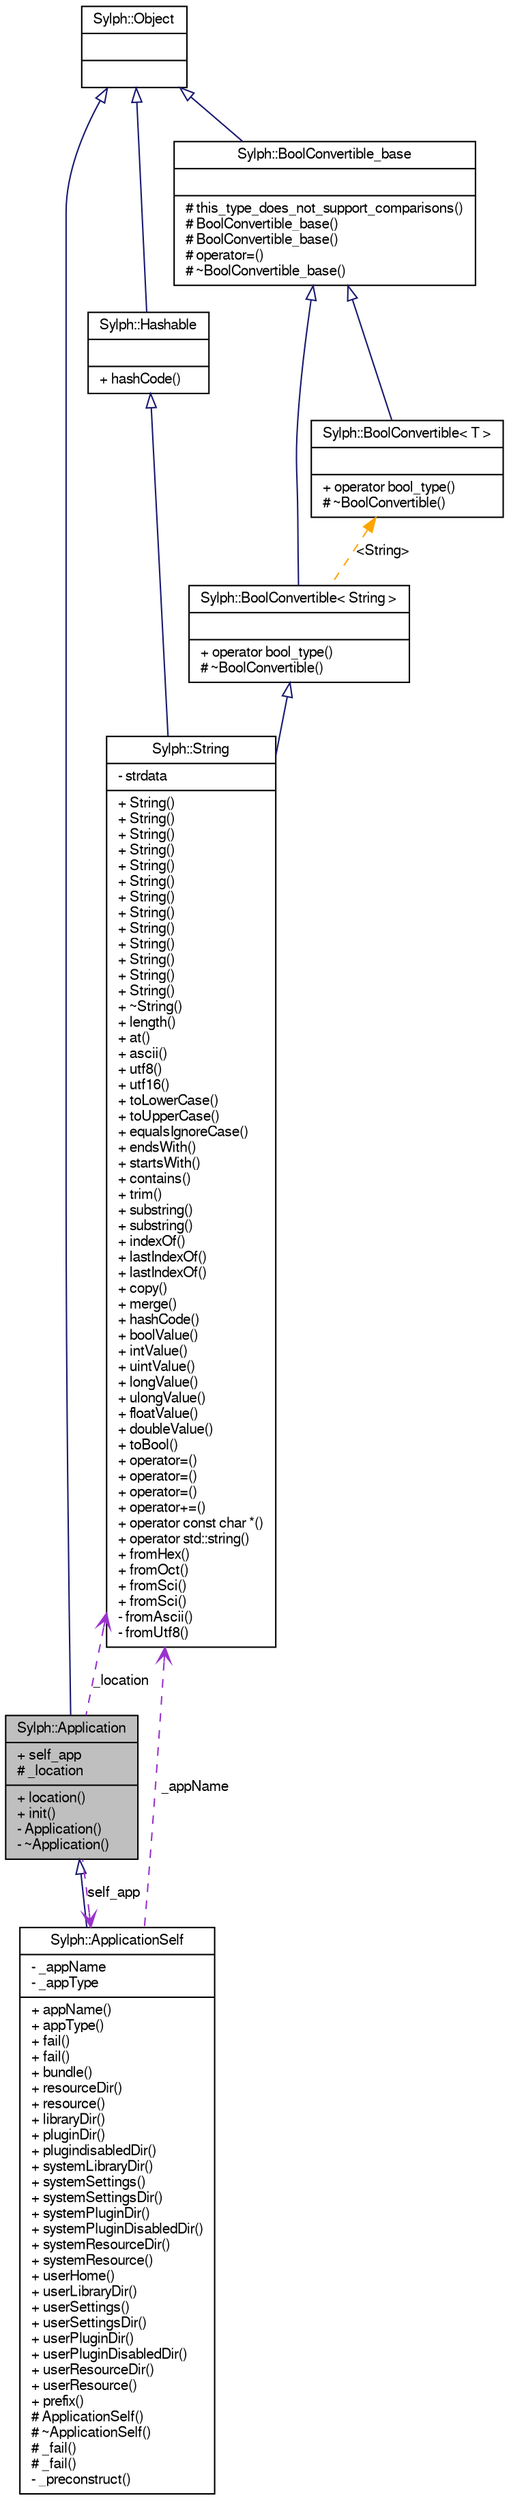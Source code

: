 digraph G
{
  edge [fontname="FreeSans",fontsize="10",labelfontname="FreeSans",labelfontsize="10"];
  node [fontname="FreeSans",fontsize="10",shape=record];
  Node1 [label="{Sylph::Application\n|+ self_app\l# _location\l|+ location()\l+ init()\l- Application()\l- ~Application()\l}",height=0.2,width=0.4,color="black", fillcolor="grey75", style="filled" fontcolor="black"];
  Node2 -> Node1 [dir=back,color="midnightblue",fontsize="10",style="solid",arrowtail="empty",fontname="FreeSans"];
  Node2 [label="{Sylph::Object\n||}",height=0.2,width=0.4,color="black", fillcolor="white", style="filled",URL="$class_sylph_1_1_object.html",tooltip="The root of all classes."];
  Node3 -> Node1 [dir=back,color="darkorchid3",fontsize="10",style="dashed",label="_location",arrowtail="open",fontname="FreeSans"];
  Node3 [label="{Sylph::String\n|- strdata\l|+ String()\l+ String()\l+ String()\l+ String()\l+ String()\l+ String()\l+ String()\l+ String()\l+ String()\l+ String()\l+ String()\l+ String()\l+ String()\l+ ~String()\l+ length()\l+ at()\l+ ascii()\l+ utf8()\l+ utf16()\l+ toLowerCase()\l+ toUpperCase()\l+ equalsIgnoreCase()\l+ endsWith()\l+ startsWith()\l+ contains()\l+ trim()\l+ substring()\l+ substring()\l+ indexOf()\l+ lastIndexOf()\l+ lastIndexOf()\l+ copy()\l+ merge()\l+ hashCode()\l+ boolValue()\l+ intValue()\l+ uintValue()\l+ longValue()\l+ ulongValue()\l+ floatValue()\l+ doubleValue()\l+ toBool()\l+ operator=()\l+ operator=()\l+ operator=()\l+ operator+=()\l+ operator const char *()\l+ operator std::string()\l+ fromHex()\l+ fromOct()\l+ fromSci()\l+ fromSci()\l- fromAscii()\l- fromUtf8()\l}",height=0.2,width=0.4,color="black", fillcolor="white", style="filled",URL="$class_sylph_1_1_string.html",tooltip="The String class represents character strings."];
  Node4 -> Node3 [dir=back,color="midnightblue",fontsize="10",style="solid",arrowtail="empty",fontname="FreeSans"];
  Node4 [label="{Sylph::Hashable\n||+ hashCode()\l}",height=0.2,width=0.4,color="black", fillcolor="white", style="filled",URL="$class_sylph_1_1_hashable.html",tooltip="Interface to indicate this object provides its own hashCode function."];
  Node2 -> Node4 [dir=back,color="midnightblue",fontsize="10",style="solid",arrowtail="empty",fontname="FreeSans"];
  Node5 -> Node3 [dir=back,color="midnightblue",fontsize="10",style="solid",arrowtail="empty",fontname="FreeSans"];
  Node5 [label="{Sylph::BoolConvertible\< String \>\n||+ operator bool_type()\l# ~BoolConvertible()\l}",height=0.2,width=0.4,color="black", fillcolor="white", style="filled",URL="$class_sylph_1_1_bool_convertible.html"];
  Node6 -> Node5 [dir=back,color="midnightblue",fontsize="10",style="solid",arrowtail="empty",fontname="FreeSans"];
  Node6 [label="{Sylph::BoolConvertible_base\n||# this_type_does_not_support_comparisons()\l# BoolConvertible_base()\l# BoolConvertible_base()\l# operator=()\l# ~BoolConvertible_base()\l}",height=0.2,width=0.4,color="black", fillcolor="white", style="filled",URL="$class_sylph_1_1_bool_convertible__base.html",tooltip="Abstract base class for BoolConvertible."];
  Node2 -> Node6 [dir=back,color="midnightblue",fontsize="10",style="solid",arrowtail="empty",fontname="FreeSans"];
  Node7 -> Node5 [dir=back,color="orange",fontsize="10",style="dashed",label="\<String\>",fontname="FreeSans"];
  Node7 [label="{Sylph::BoolConvertible\< T \>\n||+ operator bool_type()\l# ~BoolConvertible()\l}",height=0.2,width=0.4,color="black", fillcolor="white", style="filled",URL="$class_sylph_1_1_bool_convertible.html",tooltip="Implementation of the Safe Bool Idiom."];
  Node6 -> Node7 [dir=back,color="midnightblue",fontsize="10",style="solid",arrowtail="empty",fontname="FreeSans"];
  Node8 -> Node1 [dir=back,color="darkorchid3",fontsize="10",style="dashed",label="self_app",arrowtail="open",fontname="FreeSans"];
  Node8 [label="{Sylph::ApplicationSelf\n|- _appName\l- _appType\l|+ appName()\l+ appType()\l+ fail()\l+ fail()\l+ bundle()\l+ resourceDir()\l+ resource()\l+ libraryDir()\l+ pluginDir()\l+ plugindisabledDir()\l+ systemLibraryDir()\l+ systemSettings()\l+ systemSettingsDir()\l+ systemPluginDir()\l+ systemPluginDisabledDir()\l+ systemResourceDir()\l+ systemResource()\l+ userHome()\l+ userLibraryDir()\l+ userSettings()\l+ userSettingsDir()\l+ userPluginDir()\l+ userPluginDisabledDir()\l+ userResourceDir()\l+ userResource()\l+ prefix()\l# ApplicationSelf()\l# ~ApplicationSelf()\l# _fail()\l# _fail()\l- _preconstruct()\l}",height=0.2,width=0.4,color="black", fillcolor="white", style="filled",URL="$class_sylph_1_1_application_self.html",tooltip="An Application representing the currently running application."];
  Node1 -> Node8 [dir=back,color="midnightblue",fontsize="10",style="solid",arrowtail="empty",fontname="FreeSans"];
  Node3 -> Node8 [dir=back,color="darkorchid3",fontsize="10",style="dashed",label="_appName",arrowtail="open",fontname="FreeSans"];
}
